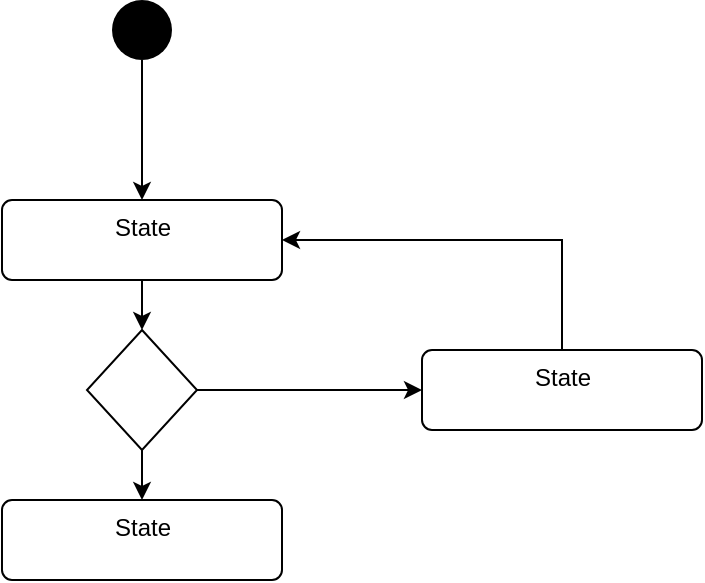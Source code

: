 <mxfile version="20.3.0" type="device"><diagram id="4rXETppPptY9OJa9EFgT" name="Page-1"><mxGraphModel dx="782" dy="579" grid="1" gridSize="10" guides="1" tooltips="1" connect="1" arrows="1" fold="1" page="1" pageScale="1" pageWidth="850" pageHeight="1100" math="0" shadow="0"><root><mxCell id="0"/><mxCell id="1" parent="0"/><mxCell id="fc4d-qWCd2n0S2TPyz1X-8" style="edgeStyle=orthogonalEdgeStyle;rounded=0;orthogonalLoop=1;jettySize=auto;html=1;exitX=0.5;exitY=1;exitDx=0;exitDy=0;entryX=0.5;entryY=0;entryDx=0;entryDy=0;" edge="1" parent="1" source="fc4d-qWCd2n0S2TPyz1X-2" target="fc4d-qWCd2n0S2TPyz1X-4"><mxGeometry relative="1" as="geometry"/></mxCell><mxCell id="fc4d-qWCd2n0S2TPyz1X-2" value="State" style="html=1;align=center;verticalAlign=top;rounded=1;absoluteArcSize=1;arcSize=10;dashed=0;" vertex="1" parent="1"><mxGeometry x="290" y="150" width="140" height="40" as="geometry"/></mxCell><mxCell id="fc4d-qWCd2n0S2TPyz1X-7" style="edgeStyle=orthogonalEdgeStyle;rounded=0;orthogonalLoop=1;jettySize=auto;html=1;exitX=0.5;exitY=1;exitDx=0;exitDy=0;entryX=0.5;entryY=0;entryDx=0;entryDy=0;" edge="1" parent="1" source="fc4d-qWCd2n0S2TPyz1X-3" target="fc4d-qWCd2n0S2TPyz1X-2"><mxGeometry relative="1" as="geometry"/></mxCell><mxCell id="fc4d-qWCd2n0S2TPyz1X-3" value="" style="ellipse;fillColor=#000000;strokeColor=none;" vertex="1" parent="1"><mxGeometry x="345" y="50" width="30" height="30" as="geometry"/></mxCell><mxCell id="fc4d-qWCd2n0S2TPyz1X-9" style="edgeStyle=orthogonalEdgeStyle;rounded=0;orthogonalLoop=1;jettySize=auto;html=1;exitX=1;exitY=0.5;exitDx=0;exitDy=0;entryX=0;entryY=0.5;entryDx=0;entryDy=0;" edge="1" parent="1" source="fc4d-qWCd2n0S2TPyz1X-4" target="fc4d-qWCd2n0S2TPyz1X-5"><mxGeometry relative="1" as="geometry"/></mxCell><mxCell id="fc4d-qWCd2n0S2TPyz1X-10" style="edgeStyle=orthogonalEdgeStyle;rounded=0;orthogonalLoop=1;jettySize=auto;html=1;exitX=0.5;exitY=1;exitDx=0;exitDy=0;entryX=0.5;entryY=0;entryDx=0;entryDy=0;" edge="1" parent="1" source="fc4d-qWCd2n0S2TPyz1X-4" target="fc4d-qWCd2n0S2TPyz1X-6"><mxGeometry relative="1" as="geometry"/></mxCell><mxCell id="fc4d-qWCd2n0S2TPyz1X-4" value="" style="rhombus;" vertex="1" parent="1"><mxGeometry x="332.5" y="215" width="55" height="60" as="geometry"/></mxCell><mxCell id="fc4d-qWCd2n0S2TPyz1X-11" style="edgeStyle=orthogonalEdgeStyle;rounded=0;orthogonalLoop=1;jettySize=auto;html=1;exitX=0.5;exitY=0;exitDx=0;exitDy=0;entryX=1;entryY=0.5;entryDx=0;entryDy=0;" edge="1" parent="1" source="fc4d-qWCd2n0S2TPyz1X-5" target="fc4d-qWCd2n0S2TPyz1X-2"><mxGeometry relative="1" as="geometry"/></mxCell><mxCell id="fc4d-qWCd2n0S2TPyz1X-5" value="State" style="html=1;align=center;verticalAlign=top;rounded=1;absoluteArcSize=1;arcSize=10;dashed=0;" vertex="1" parent="1"><mxGeometry x="500" y="225" width="140" height="40" as="geometry"/></mxCell><mxCell id="fc4d-qWCd2n0S2TPyz1X-6" value="State" style="html=1;align=center;verticalAlign=top;rounded=1;absoluteArcSize=1;arcSize=10;dashed=0;" vertex="1" parent="1"><mxGeometry x="290" y="300" width="140" height="40" as="geometry"/></mxCell></root></mxGraphModel></diagram></mxfile>